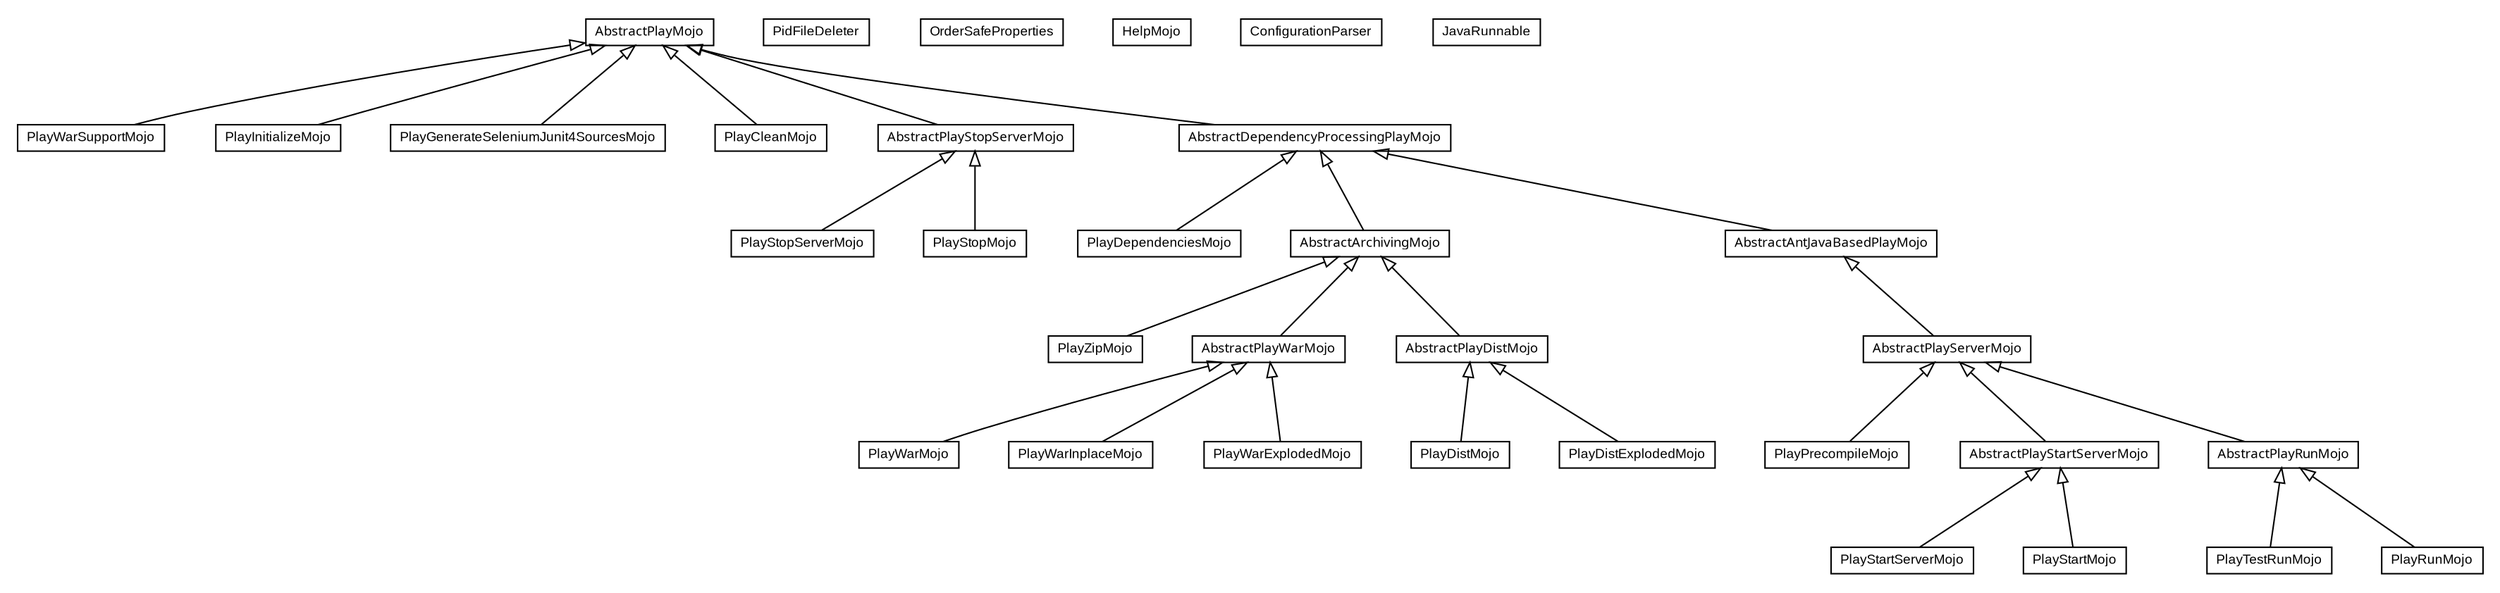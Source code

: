 #!/usr/local/bin/dot
#
# Class diagram 
# Generated by UmlGraph version 4.6 (http://www.spinellis.gr/sw/umlgraph)
#

digraph G {
	edge [fontname="arial",fontsize=10,labelfontname="arial",labelfontsize=10];
	node [fontname="arial",fontsize=10,shape=plaintext];
	// com.google.code.play.PlayZipMojo
	c0 [label=<<table border="0" cellborder="1" cellspacing="0" cellpadding="2" port="p" href="./PlayZipMojo.html">
		<tr><td><table border="0" cellspacing="0" cellpadding="1">
			<tr><td> PlayZipMojo </td></tr>
		</table></td></tr>
		</table>>, fontname="arial", fontcolor="black", fontsize=9.0];
	// com.google.code.play.PlayWarSupportMojo
	c1 [label=<<table border="0" cellborder="1" cellspacing="0" cellpadding="2" port="p" href="./PlayWarSupportMojo.html">
		<tr><td><table border="0" cellspacing="0" cellpadding="1">
			<tr><td> PlayWarSupportMojo </td></tr>
		</table></td></tr>
		</table>>, fontname="arial", fontcolor="black", fontsize=9.0];
	// com.google.code.play.PlayWarMojo
	c2 [label=<<table border="0" cellborder="1" cellspacing="0" cellpadding="2" port="p" href="./PlayWarMojo.html">
		<tr><td><table border="0" cellspacing="0" cellpadding="1">
			<tr><td> PlayWarMojo </td></tr>
		</table></td></tr>
		</table>>, fontname="arial", fontcolor="black", fontsize=9.0];
	// com.google.code.play.PlayWarInplaceMojo
	c3 [label=<<table border="0" cellborder="1" cellspacing="0" cellpadding="2" port="p" href="./PlayWarInplaceMojo.html">
		<tr><td><table border="0" cellspacing="0" cellpadding="1">
			<tr><td> PlayWarInplaceMojo </td></tr>
		</table></td></tr>
		</table>>, fontname="arial", fontcolor="black", fontsize=9.0];
	// com.google.code.play.PlayWarExplodedMojo
	c4 [label=<<table border="0" cellborder="1" cellspacing="0" cellpadding="2" port="p" href="./PlayWarExplodedMojo.html">
		<tr><td><table border="0" cellspacing="0" cellpadding="1">
			<tr><td> PlayWarExplodedMojo </td></tr>
		</table></td></tr>
		</table>>, fontname="arial", fontcolor="black", fontsize=9.0];
	// com.google.code.play.PlayTestRunMojo
	c5 [label=<<table border="0" cellborder="1" cellspacing="0" cellpadding="2" port="p" href="./PlayTestRunMojo.html">
		<tr><td><table border="0" cellspacing="0" cellpadding="1">
			<tr><td> PlayTestRunMojo </td></tr>
		</table></td></tr>
		</table>>, fontname="arial", fontcolor="black", fontsize=9.0];
	// com.google.code.play.PlayStopServerMojo
	c6 [label=<<table border="0" cellborder="1" cellspacing="0" cellpadding="2" port="p" href="./PlayStopServerMojo.html">
		<tr><td><table border="0" cellspacing="0" cellpadding="1">
			<tr><td> PlayStopServerMojo </td></tr>
		</table></td></tr>
		</table>>, fontname="arial", fontcolor="black", fontsize=9.0];
	// com.google.code.play.PlayStopMojo
	c7 [label=<<table border="0" cellborder="1" cellspacing="0" cellpadding="2" port="p" href="./PlayStopMojo.html">
		<tr><td><table border="0" cellspacing="0" cellpadding="1">
			<tr><td> PlayStopMojo </td></tr>
		</table></td></tr>
		</table>>, fontname="arial", fontcolor="black", fontsize=9.0];
	// com.google.code.play.PlayStartServerMojo
	c8 [label=<<table border="0" cellborder="1" cellspacing="0" cellpadding="2" port="p" href="./PlayStartServerMojo.html">
		<tr><td><table border="0" cellspacing="0" cellpadding="1">
			<tr><td> PlayStartServerMojo </td></tr>
		</table></td></tr>
		</table>>, fontname="arial", fontcolor="black", fontsize=9.0];
	// com.google.code.play.PlayStartMojo
	c9 [label=<<table border="0" cellborder="1" cellspacing="0" cellpadding="2" port="p" href="./PlayStartMojo.html">
		<tr><td><table border="0" cellspacing="0" cellpadding="1">
			<tr><td> PlayStartMojo </td></tr>
		</table></td></tr>
		</table>>, fontname="arial", fontcolor="black", fontsize=9.0];
	// com.google.code.play.PlayRunMojo
	c10 [label=<<table border="0" cellborder="1" cellspacing="0" cellpadding="2" port="p" href="./PlayRunMojo.html">
		<tr><td><table border="0" cellspacing="0" cellpadding="1">
			<tr><td> PlayRunMojo </td></tr>
		</table></td></tr>
		</table>>, fontname="arial", fontcolor="black", fontsize=9.0];
	// com.google.code.play.PlayPrecompileMojo
	c11 [label=<<table border="0" cellborder="1" cellspacing="0" cellpadding="2" port="p" href="./PlayPrecompileMojo.html">
		<tr><td><table border="0" cellspacing="0" cellpadding="1">
			<tr><td> PlayPrecompileMojo </td></tr>
		</table></td></tr>
		</table>>, fontname="arial", fontcolor="black", fontsize=9.0];
	// com.google.code.play.PlayInitializeMojo
	c12 [label=<<table border="0" cellborder="1" cellspacing="0" cellpadding="2" port="p" href="./PlayInitializeMojo.html">
		<tr><td><table border="0" cellspacing="0" cellpadding="1">
			<tr><td> PlayInitializeMojo </td></tr>
		</table></td></tr>
		</table>>, fontname="arial", fontcolor="black", fontsize=9.0];
	// com.google.code.play.PlayGenerateSeleniumJunit4SourcesMojo
	c13 [label=<<table border="0" cellborder="1" cellspacing="0" cellpadding="2" port="p" href="./PlayGenerateSeleniumJunit4SourcesMojo.html">
		<tr><td><table border="0" cellspacing="0" cellpadding="1">
			<tr><td> PlayGenerateSeleniumJunit4SourcesMojo </td></tr>
		</table></td></tr>
		</table>>, fontname="arial", fontcolor="black", fontsize=9.0];
	// com.google.code.play.PlayDistMojo
	c14 [label=<<table border="0" cellborder="1" cellspacing="0" cellpadding="2" port="p" href="./PlayDistMojo.html">
		<tr><td><table border="0" cellspacing="0" cellpadding="1">
			<tr><td> PlayDistMojo </td></tr>
		</table></td></tr>
		</table>>, fontname="arial", fontcolor="black", fontsize=9.0];
	// com.google.code.play.PlayDistExplodedMojo
	c15 [label=<<table border="0" cellborder="1" cellspacing="0" cellpadding="2" port="p" href="./PlayDistExplodedMojo.html">
		<tr><td><table border="0" cellspacing="0" cellpadding="1">
			<tr><td> PlayDistExplodedMojo </td></tr>
		</table></td></tr>
		</table>>, fontname="arial", fontcolor="black", fontsize=9.0];
	// com.google.code.play.PlayDependenciesMojo
	c16 [label=<<table border="0" cellborder="1" cellspacing="0" cellpadding="2" port="p" href="./PlayDependenciesMojo.html">
		<tr><td><table border="0" cellspacing="0" cellpadding="1">
			<tr><td> PlayDependenciesMojo </td></tr>
		</table></td></tr>
		</table>>, fontname="arial", fontcolor="black", fontsize=9.0];
	// com.google.code.play.PlayCleanMojo
	c17 [label=<<table border="0" cellborder="1" cellspacing="0" cellpadding="2" port="p" href="./PlayCleanMojo.html">
		<tr><td><table border="0" cellspacing="0" cellpadding="1">
			<tr><td> PlayCleanMojo </td></tr>
		</table></td></tr>
		</table>>, fontname="arial", fontcolor="black", fontsize=9.0];
	// com.google.code.play.PidFileDeleter
	c18 [label=<<table border="0" cellborder="1" cellspacing="0" cellpadding="2" port="p" href="./PidFileDeleter.html">
		<tr><td><table border="0" cellspacing="0" cellpadding="1">
			<tr><td> PidFileDeleter </td></tr>
		</table></td></tr>
		</table>>, fontname="arial", fontcolor="black", fontsize=9.0];
	// com.google.code.play.OrderSafeProperties
	c19 [label=<<table border="0" cellborder="1" cellspacing="0" cellpadding="2" port="p" href="./OrderSafeProperties.html">
		<tr><td><table border="0" cellspacing="0" cellpadding="1">
			<tr><td> OrderSafeProperties </td></tr>
		</table></td></tr>
		</table>>, fontname="arial", fontcolor="black", fontsize=9.0];
	// com.google.code.play.HelpMojo
	c20 [label=<<table border="0" cellborder="1" cellspacing="0" cellpadding="2" port="p" href="./HelpMojo.html">
		<tr><td><table border="0" cellspacing="0" cellpadding="1">
			<tr><td> HelpMojo </td></tr>
		</table></td></tr>
		</table>>, fontname="arial", fontcolor="black", fontsize=9.0];
	// com.google.code.play.ConfigurationParser
	c21 [label=<<table border="0" cellborder="1" cellspacing="0" cellpadding="2" port="p" href="./ConfigurationParser.html">
		<tr><td><table border="0" cellspacing="0" cellpadding="1">
			<tr><td> ConfigurationParser </td></tr>
		</table></td></tr>
		</table>>, fontname="arial", fontcolor="black", fontsize=9.0];
	// com.google.code.play.AbstractPlayWarMojo
	c22 [label=<<table border="0" cellborder="1" cellspacing="0" cellpadding="2" port="p" href="./AbstractPlayWarMojo.html">
		<tr><td><table border="0" cellspacing="0" cellpadding="1">
			<tr><td><font face="ariali"> AbstractPlayWarMojo </font></td></tr>
		</table></td></tr>
		</table>>, fontname="arial", fontcolor="black", fontsize=9.0];
	// com.google.code.play.AbstractPlayStopServerMojo
	c23 [label=<<table border="0" cellborder="1" cellspacing="0" cellpadding="2" port="p" href="./AbstractPlayStopServerMojo.html">
		<tr><td><table border="0" cellspacing="0" cellpadding="1">
			<tr><td><font face="ariali"> AbstractPlayStopServerMojo </font></td></tr>
		</table></td></tr>
		</table>>, fontname="arial", fontcolor="black", fontsize=9.0];
	// com.google.code.play.AbstractPlayStartServerMojo
	c24 [label=<<table border="0" cellborder="1" cellspacing="0" cellpadding="2" port="p" href="./AbstractPlayStartServerMojo.html">
		<tr><td><table border="0" cellspacing="0" cellpadding="1">
			<tr><td><font face="ariali"> AbstractPlayStartServerMojo </font></td></tr>
		</table></td></tr>
		</table>>, fontname="arial", fontcolor="black", fontsize=9.0];
	// com.google.code.play.AbstractPlayServerMojo
	c25 [label=<<table border="0" cellborder="1" cellspacing="0" cellpadding="2" port="p" href="./AbstractPlayServerMojo.html">
		<tr><td><table border="0" cellspacing="0" cellpadding="1">
			<tr><td><font face="ariali"> AbstractPlayServerMojo </font></td></tr>
		</table></td></tr>
		</table>>, fontname="arial", fontcolor="black", fontsize=9.0];
	// com.google.code.play.AbstractPlayRunMojo
	c26 [label=<<table border="0" cellborder="1" cellspacing="0" cellpadding="2" port="p" href="./AbstractPlayRunMojo.html">
		<tr><td><table border="0" cellspacing="0" cellpadding="1">
			<tr><td><font face="ariali"> AbstractPlayRunMojo </font></td></tr>
		</table></td></tr>
		</table>>, fontname="arial", fontcolor="black", fontsize=9.0];
	// com.google.code.play.AbstractPlayMojo
	c27 [label=<<table border="0" cellborder="1" cellspacing="0" cellpadding="2" port="p" href="./AbstractPlayMojo.html">
		<tr><td><table border="0" cellspacing="0" cellpadding="1">
			<tr><td><font face="ariali"> AbstractPlayMojo </font></td></tr>
		</table></td></tr>
		</table>>, fontname="arial", fontcolor="black", fontsize=9.0];
	// com.google.code.play.AbstractPlayDistMojo
	c28 [label=<<table border="0" cellborder="1" cellspacing="0" cellpadding="2" port="p" href="./AbstractPlayDistMojo.html">
		<tr><td><table border="0" cellspacing="0" cellpadding="1">
			<tr><td><font face="ariali"> AbstractPlayDistMojo </font></td></tr>
		</table></td></tr>
		</table>>, fontname="arial", fontcolor="black", fontsize=9.0];
	// com.google.code.play.AbstractDependencyProcessingPlayMojo
	c29 [label=<<table border="0" cellborder="1" cellspacing="0" cellpadding="2" port="p" href="./AbstractDependencyProcessingPlayMojo.html">
		<tr><td><table border="0" cellspacing="0" cellpadding="1">
			<tr><td><font face="ariali"> AbstractDependencyProcessingPlayMojo </font></td></tr>
		</table></td></tr>
		</table>>, fontname="arial", fontcolor="black", fontsize=9.0];
	// com.google.code.play.AbstractArchivingMojo
	c30 [label=<<table border="0" cellborder="1" cellspacing="0" cellpadding="2" port="p" href="./AbstractArchivingMojo.html">
		<tr><td><table border="0" cellspacing="0" cellpadding="1">
			<tr><td><font face="ariali"> AbstractArchivingMojo </font></td></tr>
		</table></td></tr>
		</table>>, fontname="arial", fontcolor="black", fontsize=9.0];
	// com.google.code.play.AbstractAntJavaBasedPlayMojo
	c31 [label=<<table border="0" cellborder="1" cellspacing="0" cellpadding="2" port="p" href="./AbstractAntJavaBasedPlayMojo.html">
		<tr><td><table border="0" cellspacing="0" cellpadding="1">
			<tr><td><font face="ariali"> AbstractAntJavaBasedPlayMojo </font></td></tr>
		</table></td></tr>
		</table>>, fontname="arial", fontcolor="black", fontsize=9.0];
	// com.google.code.play.AbstractAntJavaBasedPlayMojo.JavaRunnable
	c32 [label=<<table border="0" cellborder="1" cellspacing="0" cellpadding="2" port="p" href="./AbstractAntJavaBasedPlayMojo.JavaRunnable.html">
		<tr><td><table border="0" cellspacing="0" cellpadding="1">
			<tr><td> JavaRunnable </td></tr>
		</table></td></tr>
		</table>>, fontname="arial", fontcolor="black", fontsize=9.0];
	//com.google.code.play.PlayZipMojo extends com.google.code.play.AbstractArchivingMojo
	c30:p -> c0:p [dir=back,arrowtail=empty];
	//com.google.code.play.PlayWarSupportMojo extends com.google.code.play.AbstractPlayMojo
	c27:p -> c1:p [dir=back,arrowtail=empty];
	//com.google.code.play.PlayWarMojo extends com.google.code.play.AbstractPlayWarMojo
	c22:p -> c2:p [dir=back,arrowtail=empty];
	//com.google.code.play.PlayWarInplaceMojo extends com.google.code.play.AbstractPlayWarMojo
	c22:p -> c3:p [dir=back,arrowtail=empty];
	//com.google.code.play.PlayWarExplodedMojo extends com.google.code.play.AbstractPlayWarMojo
	c22:p -> c4:p [dir=back,arrowtail=empty];
	//com.google.code.play.PlayTestRunMojo extends com.google.code.play.AbstractPlayRunMojo
	c26:p -> c5:p [dir=back,arrowtail=empty];
	//com.google.code.play.PlayStopServerMojo extends com.google.code.play.AbstractPlayStopServerMojo
	c23:p -> c6:p [dir=back,arrowtail=empty];
	//com.google.code.play.PlayStopMojo extends com.google.code.play.AbstractPlayStopServerMojo
	c23:p -> c7:p [dir=back,arrowtail=empty];
	//com.google.code.play.PlayStartServerMojo extends com.google.code.play.AbstractPlayStartServerMojo
	c24:p -> c8:p [dir=back,arrowtail=empty];
	//com.google.code.play.PlayStartMojo extends com.google.code.play.AbstractPlayStartServerMojo
	c24:p -> c9:p [dir=back,arrowtail=empty];
	//com.google.code.play.PlayRunMojo extends com.google.code.play.AbstractPlayRunMojo
	c26:p -> c10:p [dir=back,arrowtail=empty];
	//com.google.code.play.PlayPrecompileMojo extends com.google.code.play.AbstractPlayServerMojo
	c25:p -> c11:p [dir=back,arrowtail=empty];
	//com.google.code.play.PlayInitializeMojo extends com.google.code.play.AbstractPlayMojo
	c27:p -> c12:p [dir=back,arrowtail=empty];
	//com.google.code.play.PlayGenerateSeleniumJunit4SourcesMojo extends com.google.code.play.AbstractPlayMojo
	c27:p -> c13:p [dir=back,arrowtail=empty];
	//com.google.code.play.PlayDistMojo extends com.google.code.play.AbstractPlayDistMojo
	c28:p -> c14:p [dir=back,arrowtail=empty];
	//com.google.code.play.PlayDistExplodedMojo extends com.google.code.play.AbstractPlayDistMojo
	c28:p -> c15:p [dir=back,arrowtail=empty];
	//com.google.code.play.PlayDependenciesMojo extends com.google.code.play.AbstractDependencyProcessingPlayMojo
	c29:p -> c16:p [dir=back,arrowtail=empty];
	//com.google.code.play.PlayCleanMojo extends com.google.code.play.AbstractPlayMojo
	c27:p -> c17:p [dir=back,arrowtail=empty];
	//com.google.code.play.AbstractPlayWarMojo extends com.google.code.play.AbstractArchivingMojo
	c30:p -> c22:p [dir=back,arrowtail=empty];
	//com.google.code.play.AbstractPlayStopServerMojo extends com.google.code.play.AbstractPlayMojo
	c27:p -> c23:p [dir=back,arrowtail=empty];
	//com.google.code.play.AbstractPlayStartServerMojo extends com.google.code.play.AbstractPlayServerMojo
	c25:p -> c24:p [dir=back,arrowtail=empty];
	//com.google.code.play.AbstractPlayServerMojo extends com.google.code.play.AbstractAntJavaBasedPlayMojo
	c31:p -> c25:p [dir=back,arrowtail=empty];
	//com.google.code.play.AbstractPlayRunMojo extends com.google.code.play.AbstractPlayServerMojo
	c25:p -> c26:p [dir=back,arrowtail=empty];
	//com.google.code.play.AbstractPlayDistMojo extends com.google.code.play.AbstractArchivingMojo
	c30:p -> c28:p [dir=back,arrowtail=empty];
	//com.google.code.play.AbstractDependencyProcessingPlayMojo extends com.google.code.play.AbstractPlayMojo
	c27:p -> c29:p [dir=back,arrowtail=empty];
	//com.google.code.play.AbstractArchivingMojo extends com.google.code.play.AbstractDependencyProcessingPlayMojo
	c29:p -> c30:p [dir=back,arrowtail=empty];
	//com.google.code.play.AbstractAntJavaBasedPlayMojo extends com.google.code.play.AbstractDependencyProcessingPlayMojo
	c29:p -> c31:p [dir=back,arrowtail=empty];
}

